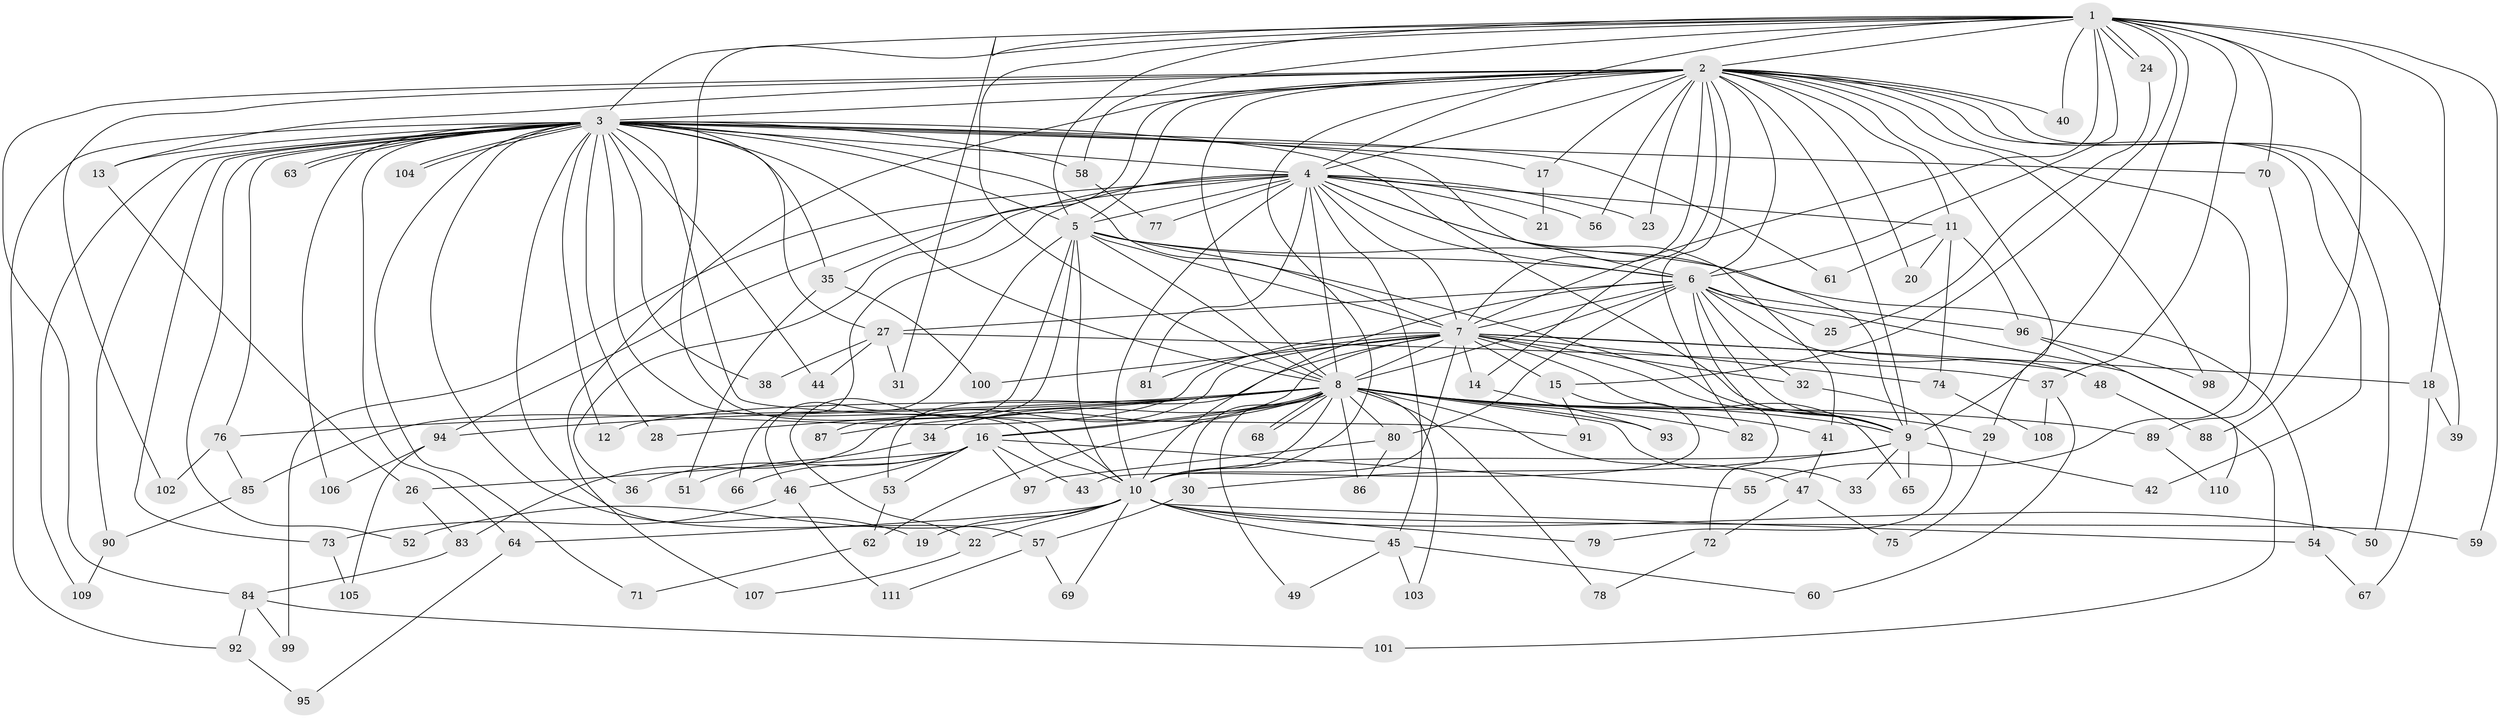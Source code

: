 // coarse degree distribution, {16: 0.012658227848101266, 24: 0.012658227848101266, 31: 0.012658227848101266, 18: 0.0379746835443038, 14: 0.012658227848101266, 27: 0.012658227848101266, 6: 0.0379746835443038, 2: 0.4936708860759494, 5: 0.0759493670886076, 3: 0.17721518987341772, 11: 0.012658227848101266, 4: 0.06329113924050633, 1: 0.0379746835443038}
// Generated by graph-tools (version 1.1) at 2025/49/03/04/25 22:49:53]
// undirected, 111 vertices, 247 edges
graph export_dot {
  node [color=gray90,style=filled];
  1;
  2;
  3;
  4;
  5;
  6;
  7;
  8;
  9;
  10;
  11;
  12;
  13;
  14;
  15;
  16;
  17;
  18;
  19;
  20;
  21;
  22;
  23;
  24;
  25;
  26;
  27;
  28;
  29;
  30;
  31;
  32;
  33;
  34;
  35;
  36;
  37;
  38;
  39;
  40;
  41;
  42;
  43;
  44;
  45;
  46;
  47;
  48;
  49;
  50;
  51;
  52;
  53;
  54;
  55;
  56;
  57;
  58;
  59;
  60;
  61;
  62;
  63;
  64;
  65;
  66;
  67;
  68;
  69;
  70;
  71;
  72;
  73;
  74;
  75;
  76;
  77;
  78;
  79;
  80;
  81;
  82;
  83;
  84;
  85;
  86;
  87;
  88;
  89;
  90;
  91;
  92;
  93;
  94;
  95;
  96;
  97;
  98;
  99;
  100;
  101;
  102;
  103;
  104;
  105;
  106;
  107;
  108;
  109;
  110;
  111;
  1 -- 2;
  1 -- 3;
  1 -- 4;
  1 -- 5;
  1 -- 6;
  1 -- 7;
  1 -- 8;
  1 -- 9;
  1 -- 10;
  1 -- 15;
  1 -- 18;
  1 -- 24;
  1 -- 24;
  1 -- 31;
  1 -- 37;
  1 -- 40;
  1 -- 58;
  1 -- 59;
  1 -- 70;
  1 -- 88;
  2 -- 3;
  2 -- 4;
  2 -- 5;
  2 -- 6;
  2 -- 7;
  2 -- 8;
  2 -- 9;
  2 -- 10;
  2 -- 11;
  2 -- 13;
  2 -- 14;
  2 -- 17;
  2 -- 20;
  2 -- 23;
  2 -- 29;
  2 -- 35;
  2 -- 39;
  2 -- 40;
  2 -- 42;
  2 -- 50;
  2 -- 55;
  2 -- 56;
  2 -- 82;
  2 -- 84;
  2 -- 98;
  2 -- 102;
  2 -- 107;
  3 -- 4;
  3 -- 5;
  3 -- 6;
  3 -- 7;
  3 -- 8;
  3 -- 9;
  3 -- 10;
  3 -- 12;
  3 -- 13;
  3 -- 17;
  3 -- 19;
  3 -- 27;
  3 -- 28;
  3 -- 35;
  3 -- 38;
  3 -- 44;
  3 -- 52;
  3 -- 57;
  3 -- 58;
  3 -- 61;
  3 -- 63;
  3 -- 63;
  3 -- 64;
  3 -- 70;
  3 -- 71;
  3 -- 73;
  3 -- 76;
  3 -- 90;
  3 -- 91;
  3 -- 92;
  3 -- 104;
  3 -- 104;
  3 -- 106;
  3 -- 109;
  4 -- 5;
  4 -- 6;
  4 -- 7;
  4 -- 8;
  4 -- 9;
  4 -- 10;
  4 -- 11;
  4 -- 21;
  4 -- 23;
  4 -- 36;
  4 -- 41;
  4 -- 45;
  4 -- 56;
  4 -- 66;
  4 -- 77;
  4 -- 81;
  4 -- 94;
  4 -- 99;
  5 -- 6;
  5 -- 7;
  5 -- 8;
  5 -- 9;
  5 -- 10;
  5 -- 22;
  5 -- 46;
  5 -- 54;
  5 -- 87;
  6 -- 7;
  6 -- 8;
  6 -- 9;
  6 -- 10;
  6 -- 25;
  6 -- 27;
  6 -- 32;
  6 -- 48;
  6 -- 72;
  6 -- 80;
  6 -- 96;
  6 -- 101;
  7 -- 8;
  7 -- 9;
  7 -- 10;
  7 -- 14;
  7 -- 15;
  7 -- 18;
  7 -- 32;
  7 -- 34;
  7 -- 48;
  7 -- 53;
  7 -- 65;
  7 -- 74;
  7 -- 81;
  7 -- 83;
  7 -- 85;
  7 -- 100;
  8 -- 9;
  8 -- 10;
  8 -- 12;
  8 -- 16;
  8 -- 16;
  8 -- 28;
  8 -- 29;
  8 -- 30;
  8 -- 33;
  8 -- 34;
  8 -- 41;
  8 -- 47;
  8 -- 49;
  8 -- 62;
  8 -- 68;
  8 -- 68;
  8 -- 76;
  8 -- 78;
  8 -- 80;
  8 -- 82;
  8 -- 86;
  8 -- 87;
  8 -- 89;
  8 -- 93;
  8 -- 94;
  8 -- 103;
  9 -- 10;
  9 -- 30;
  9 -- 33;
  9 -- 42;
  9 -- 65;
  10 -- 19;
  10 -- 22;
  10 -- 45;
  10 -- 50;
  10 -- 52;
  10 -- 54;
  10 -- 59;
  10 -- 64;
  10 -- 69;
  10 -- 79;
  11 -- 20;
  11 -- 61;
  11 -- 74;
  11 -- 96;
  13 -- 26;
  14 -- 93;
  15 -- 43;
  15 -- 91;
  16 -- 26;
  16 -- 36;
  16 -- 43;
  16 -- 46;
  16 -- 53;
  16 -- 55;
  16 -- 66;
  16 -- 97;
  17 -- 21;
  18 -- 39;
  18 -- 67;
  22 -- 107;
  24 -- 25;
  26 -- 83;
  27 -- 31;
  27 -- 37;
  27 -- 38;
  27 -- 44;
  29 -- 75;
  30 -- 57;
  32 -- 79;
  34 -- 51;
  35 -- 51;
  35 -- 100;
  37 -- 60;
  37 -- 108;
  41 -- 47;
  45 -- 49;
  45 -- 60;
  45 -- 103;
  46 -- 73;
  46 -- 111;
  47 -- 72;
  47 -- 75;
  48 -- 88;
  53 -- 62;
  54 -- 67;
  57 -- 69;
  57 -- 111;
  58 -- 77;
  62 -- 71;
  64 -- 95;
  70 -- 89;
  72 -- 78;
  73 -- 105;
  74 -- 108;
  76 -- 85;
  76 -- 102;
  80 -- 86;
  80 -- 97;
  83 -- 84;
  84 -- 92;
  84 -- 99;
  84 -- 101;
  85 -- 90;
  89 -- 110;
  90 -- 109;
  92 -- 95;
  94 -- 105;
  94 -- 106;
  96 -- 98;
  96 -- 110;
}

